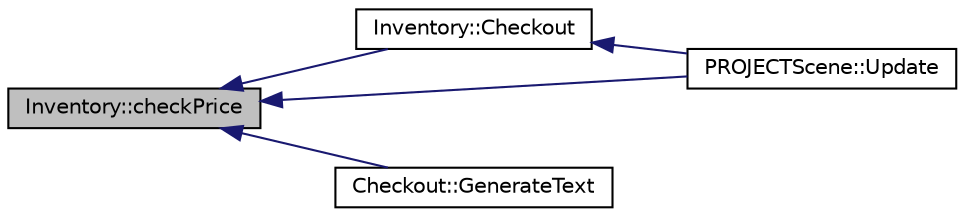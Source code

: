 digraph "Inventory::checkPrice"
{
  bgcolor="transparent";
  edge [fontname="Helvetica",fontsize="10",labelfontname="Helvetica",labelfontsize="10"];
  node [fontname="Helvetica",fontsize="10",shape=record];
  rankdir="LR";
  Node1 [label="Inventory::checkPrice",height=0.2,width=0.4,color="black", fillcolor="grey75", style="filled", fontcolor="black"];
  Node1 -> Node2 [dir="back",color="midnightblue",fontsize="10",style="solid",fontname="Helvetica"];
  Node2 [label="Inventory::Checkout",height=0.2,width=0.4,color="black",URL="$classInventory.html#a0d4eb7cbb90ff12b81025a897ed86816",tooltip="Inventory the checkout function to pay for all the items in the players inventory. "];
  Node2 -> Node3 [dir="back",color="midnightblue",fontsize="10",style="solid",fontname="Helvetica"];
  Node3 [label="PROJECTScene::Update",height=0.2,width=0.4,color="black",URL="$classPROJECTScene.html#ab4521f32fd8e1e5901c9896404e09789",tooltip="Upadte. "];
  Node1 -> Node4 [dir="back",color="midnightblue",fontsize="10",style="solid",fontname="Helvetica"];
  Node4 [label="Checkout::GenerateText",height=0.2,width=0.4,color="black",URL="$classCheckout.html#a80a605b2f1447e43401abe9f17ea135e"];
  Node1 -> Node3 [dir="back",color="midnightblue",fontsize="10",style="solid",fontname="Helvetica"];
}
